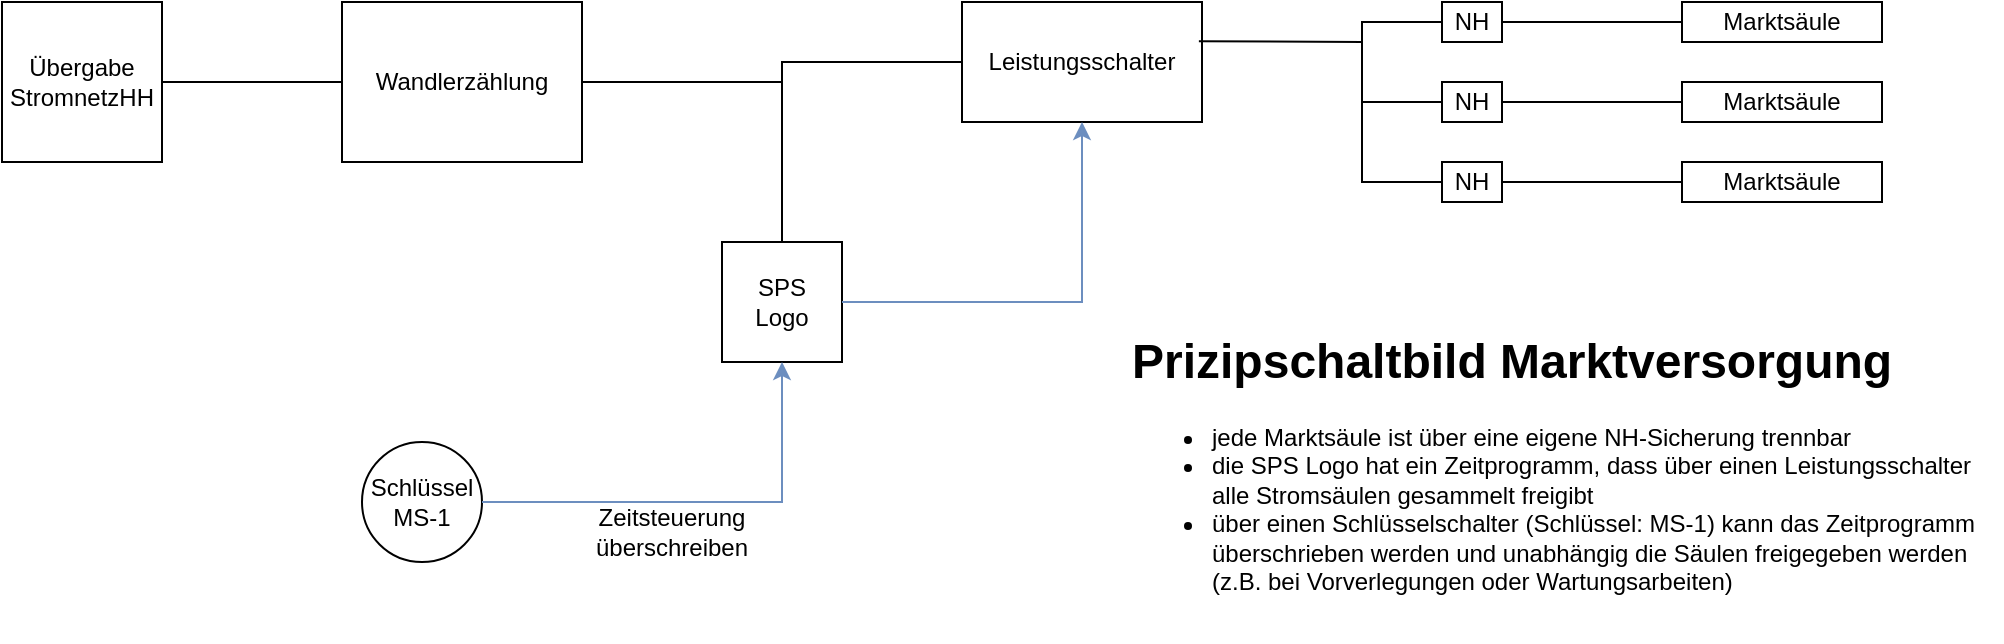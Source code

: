 <mxfile version="21.6.5" type="github">
  <diagram name="Page-1" id="7e0a89b8-554c-2b80-1dc8-d5c74ca68de4">
    <mxGraphModel dx="1430" dy="793" grid="1" gridSize="10" guides="1" tooltips="1" connect="1" arrows="1" fold="1" page="1" pageScale="1" pageWidth="1100" pageHeight="850" background="none" math="0" shadow="0">
      <root>
        <mxCell id="0" />
        <mxCell id="1" parent="0" />
        <mxCell id="H4aXOUXndxHRp2GkOmo0-1" value="Übergabe StromnetzHH" style="whiteSpace=wrap;html=1;aspect=fixed;" vertex="1" parent="1">
          <mxGeometry x="40" y="80" width="80" height="80" as="geometry" />
        </mxCell>
        <mxCell id="H4aXOUXndxHRp2GkOmo0-2" value="Wandlerzählung" style="rounded=0;whiteSpace=wrap;html=1;" vertex="1" parent="1">
          <mxGeometry x="210" y="80" width="120" height="80" as="geometry" />
        </mxCell>
        <mxCell id="H4aXOUXndxHRp2GkOmo0-3" value="" style="endArrow=none;html=1;rounded=0;exitX=1;exitY=0.5;exitDx=0;exitDy=0;entryX=0;entryY=0.5;entryDx=0;entryDy=0;" edge="1" parent="1" source="H4aXOUXndxHRp2GkOmo0-1" target="H4aXOUXndxHRp2GkOmo0-2">
          <mxGeometry width="50" height="50" relative="1" as="geometry">
            <mxPoint x="350" y="240" as="sourcePoint" />
            <mxPoint x="400" y="190" as="targetPoint" />
          </mxGeometry>
        </mxCell>
        <mxCell id="H4aXOUXndxHRp2GkOmo0-4" value="Leistungsschalter" style="rounded=0;whiteSpace=wrap;html=1;" vertex="1" parent="1">
          <mxGeometry x="520" y="80" width="120" height="60" as="geometry" />
        </mxCell>
        <mxCell id="H4aXOUXndxHRp2GkOmo0-5" value="NH" style="rounded=0;whiteSpace=wrap;html=1;" vertex="1" parent="1">
          <mxGeometry x="760" y="80" width="30" height="20" as="geometry" />
        </mxCell>
        <mxCell id="H4aXOUXndxHRp2GkOmo0-9" value="Marktsäule" style="rounded=0;whiteSpace=wrap;html=1;" vertex="1" parent="1">
          <mxGeometry x="880" y="80" width="100" height="20" as="geometry" />
        </mxCell>
        <mxCell id="H4aXOUXndxHRp2GkOmo0-10" value="" style="endArrow=none;html=1;rounded=0;exitX=0.987;exitY=0.327;exitDx=0;exitDy=0;exitPerimeter=0;entryX=0;entryY=0.5;entryDx=0;entryDy=0;" edge="1" parent="1" source="H4aXOUXndxHRp2GkOmo0-4" target="H4aXOUXndxHRp2GkOmo0-5">
          <mxGeometry width="50" height="50" relative="1" as="geometry">
            <mxPoint x="740" y="190" as="sourcePoint" />
            <mxPoint x="790" y="140" as="targetPoint" />
            <Array as="points">
              <mxPoint x="720" y="100" />
              <mxPoint x="720" y="90" />
            </Array>
          </mxGeometry>
        </mxCell>
        <mxCell id="H4aXOUXndxHRp2GkOmo0-11" value="" style="endArrow=none;html=1;rounded=0;entryX=0;entryY=0.5;entryDx=0;entryDy=0;exitX=1;exitY=0.5;exitDx=0;exitDy=0;" edge="1" parent="1" source="H4aXOUXndxHRp2GkOmo0-5" target="H4aXOUXndxHRp2GkOmo0-9">
          <mxGeometry width="50" height="50" relative="1" as="geometry">
            <mxPoint x="740" y="190" as="sourcePoint" />
            <mxPoint x="790" y="140" as="targetPoint" />
          </mxGeometry>
        </mxCell>
        <mxCell id="H4aXOUXndxHRp2GkOmo0-14" value="SPS&lt;br&gt;Logo" style="rounded=0;whiteSpace=wrap;html=1;" vertex="1" parent="1">
          <mxGeometry x="400" y="200" width="60" height="60" as="geometry" />
        </mxCell>
        <mxCell id="H4aXOUXndxHRp2GkOmo0-15" value="" style="endArrow=none;html=1;rounded=0;exitX=1;exitY=0.5;exitDx=0;exitDy=0;entryX=0;entryY=0.5;entryDx=0;entryDy=0;" edge="1" parent="1" source="H4aXOUXndxHRp2GkOmo0-2" target="H4aXOUXndxHRp2GkOmo0-4">
          <mxGeometry width="50" height="50" relative="1" as="geometry">
            <mxPoint x="350" y="140" as="sourcePoint" />
            <mxPoint x="400" y="90" as="targetPoint" />
            <Array as="points">
              <mxPoint x="430" y="120" />
              <mxPoint x="430" y="110" />
            </Array>
          </mxGeometry>
        </mxCell>
        <mxCell id="H4aXOUXndxHRp2GkOmo0-16" value="" style="endArrow=none;html=1;rounded=0;exitX=0.5;exitY=0;exitDx=0;exitDy=0;" edge="1" parent="1" source="H4aXOUXndxHRp2GkOmo0-14">
          <mxGeometry width="50" height="50" relative="1" as="geometry">
            <mxPoint x="390" y="200" as="sourcePoint" />
            <mxPoint x="430" y="120" as="targetPoint" />
          </mxGeometry>
        </mxCell>
        <mxCell id="H4aXOUXndxHRp2GkOmo0-17" value="" style="endArrow=classic;html=1;rounded=0;entryX=0.5;entryY=1;entryDx=0;entryDy=0;exitX=1;exitY=0.5;exitDx=0;exitDy=0;targetPerimeterSpacing=8;fillColor=#dae8fc;strokeColor=#6c8ebf;startArrow=none;startFill=0;endFill=1;" edge="1" parent="1" source="H4aXOUXndxHRp2GkOmo0-14" target="H4aXOUXndxHRp2GkOmo0-4">
          <mxGeometry width="50" height="50" relative="1" as="geometry">
            <mxPoint x="390" y="240" as="sourcePoint" />
            <mxPoint x="440" y="190" as="targetPoint" />
            <Array as="points">
              <mxPoint x="580" y="230" />
            </Array>
          </mxGeometry>
        </mxCell>
        <mxCell id="H4aXOUXndxHRp2GkOmo0-18" value="Schlüssel&lt;br&gt;MS-1" style="ellipse;whiteSpace=wrap;html=1;aspect=fixed;" vertex="1" parent="1">
          <mxGeometry x="220" y="300" width="60" height="60" as="geometry" />
        </mxCell>
        <mxCell id="H4aXOUXndxHRp2GkOmo0-19" value="" style="endArrow=classic;html=1;rounded=0;entryX=0.5;entryY=1;entryDx=0;entryDy=0;exitX=1;exitY=0.5;exitDx=0;exitDy=0;targetPerimeterSpacing=8;fillColor=#dae8fc;strokeColor=#6c8ebf;startArrow=none;startFill=0;endFill=1;" edge="1" parent="1" source="H4aXOUXndxHRp2GkOmo0-18" target="H4aXOUXndxHRp2GkOmo0-14">
          <mxGeometry width="50" height="50" relative="1" as="geometry">
            <mxPoint x="310" y="370" as="sourcePoint" />
            <mxPoint x="430" y="280" as="targetPoint" />
            <Array as="points">
              <mxPoint x="430" y="330" />
            </Array>
          </mxGeometry>
        </mxCell>
        <mxCell id="H4aXOUXndxHRp2GkOmo0-21" value="Zeitsteuerung überschreiben" style="text;html=1;strokeColor=none;fillColor=none;align=center;verticalAlign=middle;whiteSpace=wrap;rounded=0;" vertex="1" parent="1">
          <mxGeometry x="320" y="320" width="110" height="50" as="geometry" />
        </mxCell>
        <mxCell id="H4aXOUXndxHRp2GkOmo0-22" value="NH" style="rounded=0;whiteSpace=wrap;html=1;" vertex="1" parent="1">
          <mxGeometry x="760" y="120" width="30" height="20" as="geometry" />
        </mxCell>
        <mxCell id="H4aXOUXndxHRp2GkOmo0-23" value="Marktsäule" style="rounded=0;whiteSpace=wrap;html=1;" vertex="1" parent="1">
          <mxGeometry x="880" y="120" width="100" height="20" as="geometry" />
        </mxCell>
        <mxCell id="H4aXOUXndxHRp2GkOmo0-24" value="" style="endArrow=none;html=1;rounded=0;entryX=0;entryY=0.5;entryDx=0;entryDy=0;exitX=1;exitY=0.5;exitDx=0;exitDy=0;" edge="1" parent="1" source="H4aXOUXndxHRp2GkOmo0-22" target="H4aXOUXndxHRp2GkOmo0-23">
          <mxGeometry width="50" height="50" relative="1" as="geometry">
            <mxPoint x="740" y="230" as="sourcePoint" />
            <mxPoint x="790" y="180" as="targetPoint" />
          </mxGeometry>
        </mxCell>
        <mxCell id="H4aXOUXndxHRp2GkOmo0-25" value="NH" style="rounded=0;whiteSpace=wrap;html=1;" vertex="1" parent="1">
          <mxGeometry x="760" y="160" width="30" height="20" as="geometry" />
        </mxCell>
        <mxCell id="H4aXOUXndxHRp2GkOmo0-26" value="Marktsäule" style="rounded=0;whiteSpace=wrap;html=1;" vertex="1" parent="1">
          <mxGeometry x="880" y="160" width="100" height="20" as="geometry" />
        </mxCell>
        <mxCell id="H4aXOUXndxHRp2GkOmo0-27" value="" style="endArrow=none;html=1;rounded=0;entryX=0;entryY=0.5;entryDx=0;entryDy=0;exitX=1;exitY=0.5;exitDx=0;exitDy=0;" edge="1" parent="1" source="H4aXOUXndxHRp2GkOmo0-25" target="H4aXOUXndxHRp2GkOmo0-26">
          <mxGeometry width="50" height="50" relative="1" as="geometry">
            <mxPoint x="740" y="270" as="sourcePoint" />
            <mxPoint x="790" y="220" as="targetPoint" />
          </mxGeometry>
        </mxCell>
        <mxCell id="H4aXOUXndxHRp2GkOmo0-28" value="" style="endArrow=none;html=1;rounded=0;exitX=0;exitY=0.5;exitDx=0;exitDy=0;" edge="1" parent="1" source="H4aXOUXndxHRp2GkOmo0-25">
          <mxGeometry width="50" height="50" relative="1" as="geometry">
            <mxPoint x="720" y="170" as="sourcePoint" />
            <mxPoint x="720" y="100" as="targetPoint" />
            <Array as="points">
              <mxPoint x="720" y="170" />
            </Array>
          </mxGeometry>
        </mxCell>
        <mxCell id="H4aXOUXndxHRp2GkOmo0-29" value="" style="endArrow=none;html=1;rounded=0;entryX=0;entryY=0.5;entryDx=0;entryDy=0;" edge="1" parent="1" target="H4aXOUXndxHRp2GkOmo0-22">
          <mxGeometry width="50" height="50" relative="1" as="geometry">
            <mxPoint x="720" y="130" as="sourcePoint" />
            <mxPoint x="730" y="170" as="targetPoint" />
          </mxGeometry>
        </mxCell>
        <mxCell id="H4aXOUXndxHRp2GkOmo0-31" value="&lt;h1&gt;Prizipschaltbild Marktversorgung&lt;/h1&gt;&lt;p&gt;&lt;/p&gt;&lt;ul&gt;&lt;li&gt;jede Marktsäule ist über eine eigene NH-Sicherung trennbar&lt;/li&gt;&lt;li&gt;die SPS Logo hat ein Zeitprogramm, dass über einen Leistungsschalter alle Stromsäulen gesammelt freigibt&lt;/li&gt;&lt;li&gt;über einen Schlüsselschalter (Schlüssel: MS-1) kann das Zeitprogramm überschrieben werden und unabhängig die Säulen freigegeben werden (z.B. bei Vorverlegungen oder Wartungsarbeiten)&lt;/li&gt;&lt;/ul&gt;&lt;p&gt;&lt;/p&gt;&lt;p&gt;&lt;br&gt;&lt;/p&gt;" style="text;html=1;strokeColor=none;fillColor=none;spacing=5;spacingTop=-20;whiteSpace=wrap;overflow=hidden;rounded=0;" vertex="1" parent="1">
          <mxGeometry x="600" y="240" width="440" height="160" as="geometry" />
        </mxCell>
      </root>
    </mxGraphModel>
  </diagram>
</mxfile>
